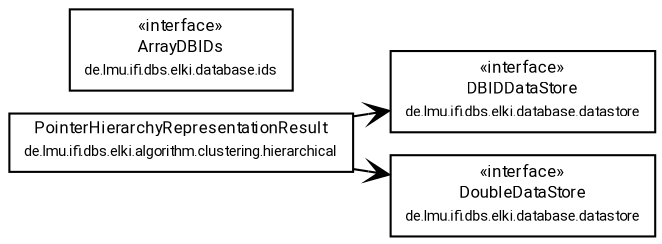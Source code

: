 #!/usr/local/bin/dot
#
# Class diagram 
# Generated by UMLGraph version R5_7_2-60-g0e99a6 (http://www.spinellis.gr/umlgraph/)
#

digraph G {
	graph [fontnames="svg"]
	edge [fontname="Roboto",fontsize=7,labelfontname="Roboto",labelfontsize=7,color="black"];
	node [fontname="Roboto",fontcolor="black",fontsize=8,shape=plaintext,margin=0,width=0,height=0];
	nodesep=0.15;
	ranksep=0.25;
	rankdir=LR;
	// de.lmu.ifi.dbs.elki.algorithm.clustering.hierarchical.PointerHierarchyRepresentationResult
	c2704868 [label=<<table title="de.lmu.ifi.dbs.elki.algorithm.clustering.hierarchical.PointerHierarchyRepresentationResult" border="0" cellborder="1" cellspacing="0" cellpadding="2" href="../PointerHierarchyRepresentationResult.html" target="_parent">
		<tr><td><table border="0" cellspacing="0" cellpadding="1">
		<tr><td align="center" balign="center"> <font face="Roboto">PointerHierarchyRepresentationResult</font> </td></tr>
		<tr><td align="center" balign="center"> <font face="Roboto" point-size="7.0">de.lmu.ifi.dbs.elki.algorithm.clustering.hierarchical</font> </td></tr>
		</table></td></tr>
		</table>>, URL="../PointerHierarchyRepresentationResult.html"];
	// de.lmu.ifi.dbs.elki.database.ids.ArrayDBIDs
	c2705522 [label=<<table title="de.lmu.ifi.dbs.elki.database.ids.ArrayDBIDs" border="0" cellborder="1" cellspacing="0" cellpadding="2" href="../../../../database/ids/ArrayDBIDs.html" target="_parent">
		<tr><td><table border="0" cellspacing="0" cellpadding="1">
		<tr><td align="center" balign="center"> &#171;interface&#187; </td></tr>
		<tr><td align="center" balign="center"> <font face="Roboto">ArrayDBIDs</font> </td></tr>
		<tr><td align="center" balign="center"> <font face="Roboto" point-size="7.0">de.lmu.ifi.dbs.elki.database.ids</font> </td></tr>
		</table></td></tr>
		</table>>, URL="../../../../database/ids/ArrayDBIDs.html"];
	// de.lmu.ifi.dbs.elki.database.datastore.DBIDDataStore
	c2705556 [label=<<table title="de.lmu.ifi.dbs.elki.database.datastore.DBIDDataStore" border="0" cellborder="1" cellspacing="0" cellpadding="2" href="../../../../database/datastore/DBIDDataStore.html" target="_parent">
		<tr><td><table border="0" cellspacing="0" cellpadding="1">
		<tr><td align="center" balign="center"> &#171;interface&#187; </td></tr>
		<tr><td align="center" balign="center"> <font face="Roboto">DBIDDataStore</font> </td></tr>
		<tr><td align="center" balign="center"> <font face="Roboto" point-size="7.0">de.lmu.ifi.dbs.elki.database.datastore</font> </td></tr>
		</table></td></tr>
		</table>>, URL="../../../../database/datastore/DBIDDataStore.html"];
	// de.lmu.ifi.dbs.elki.database.datastore.DoubleDataStore
	c2705583 [label=<<table title="de.lmu.ifi.dbs.elki.database.datastore.DoubleDataStore" border="0" cellborder="1" cellspacing="0" cellpadding="2" href="../../../../database/datastore/DoubleDataStore.html" target="_parent">
		<tr><td><table border="0" cellspacing="0" cellpadding="1">
		<tr><td align="center" balign="center"> &#171;interface&#187; </td></tr>
		<tr><td align="center" balign="center"> <font face="Roboto">DoubleDataStore</font> </td></tr>
		<tr><td align="center" balign="center"> <font face="Roboto" point-size="7.0">de.lmu.ifi.dbs.elki.database.datastore</font> </td></tr>
		</table></td></tr>
		</table>>, URL="../../../../database/datastore/DoubleDataStore.html"];
	// de.lmu.ifi.dbs.elki.algorithm.clustering.hierarchical.PointerHierarchyRepresentationResult navassoc de.lmu.ifi.dbs.elki.database.datastore.DBIDDataStore
	c2704868 -> c2705556 [arrowhead=open,weight=1];
	// de.lmu.ifi.dbs.elki.algorithm.clustering.hierarchical.PointerHierarchyRepresentationResult navassoc de.lmu.ifi.dbs.elki.database.datastore.DoubleDataStore
	c2704868 -> c2705583 [arrowhead=open,weight=1];
}


